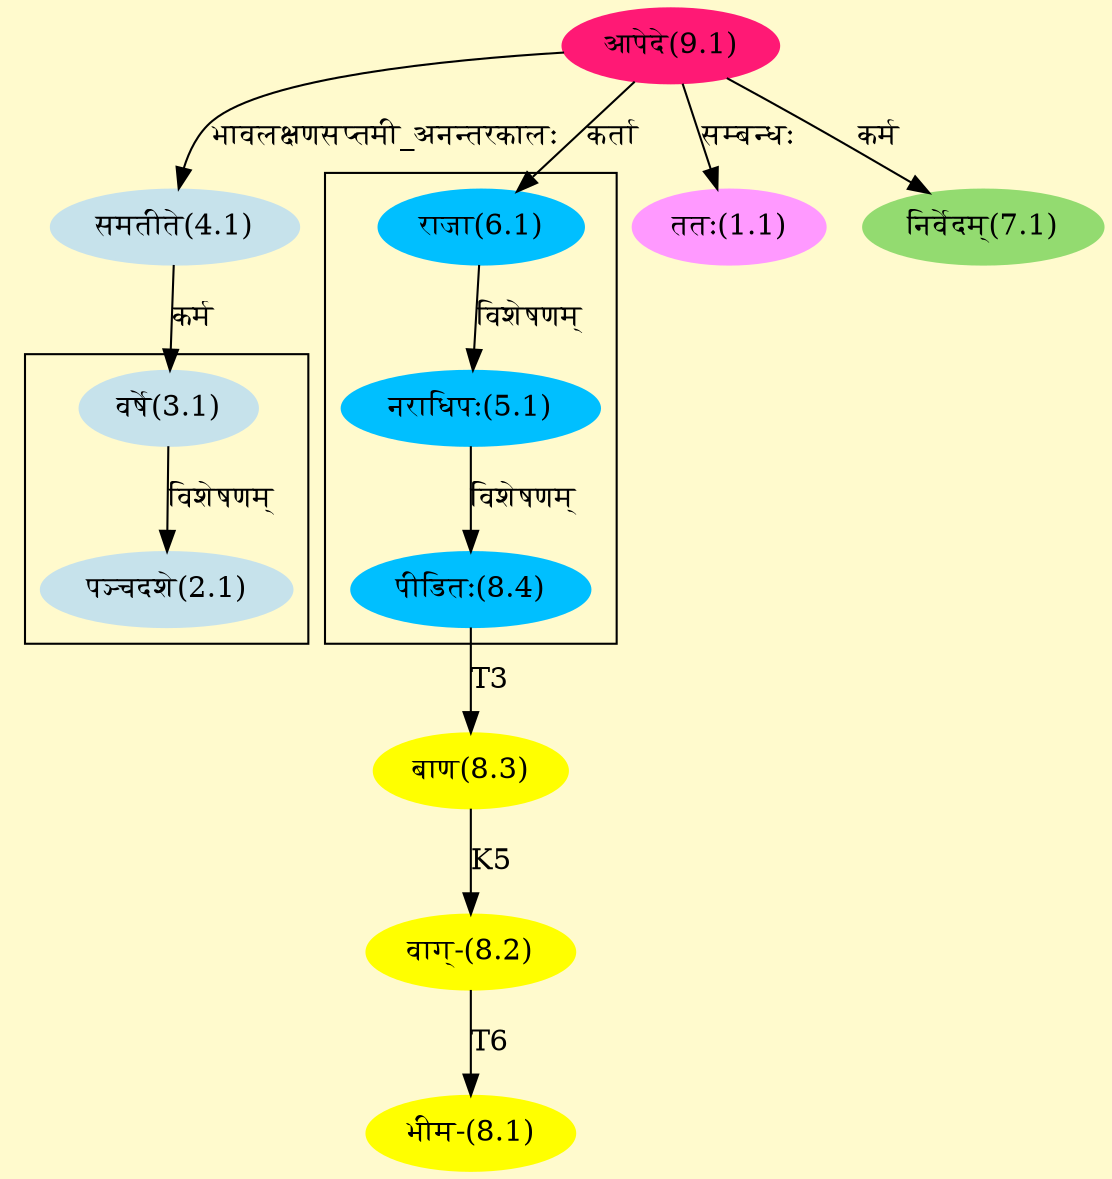 digraph G{
rankdir=BT;
 compound=true;
 bgcolor="lemonchiffon1";

subgraph cluster_1{
Node2_1 [style=filled, color="#C6E2EB" label = "पञ्चदशे(2.1)"]
Node3_1 [style=filled, color="#C6E2EB" label = "वर्षे(3.1)"]

}

subgraph cluster_2{
Node5_1 [style=filled, color="#00BFFF" label = "नराधिपः(5.1)"]
Node6_1 [style=filled, color="#00BFFF" label = "राजा(6.1)"]
Node8_4 [style=filled, color="#00BFFF" label = "पीडितः(8.4)"]

}
Node1_1 [style=filled, color="#FF99FF" label = "ततः(1.1)"]
Node9_1 [style=filled, color="#FF1975" label = "आपेदे(9.1)"]
Node3_1 [style=filled, color="#C6E2EB" label = "वर्षे(3.1)"]
Node4_1 [style=filled, color="#C6E2EB" label = "समतीते(4.1)"]
Node6_1 [style=filled, color="#00BFFF" label = "राजा(6.1)"]
Node7_1 [style=filled, color="#93DB70" label = "निर्वेदम्(7.1)"]
Node8_1 [style=filled, color="#FFFF00" label = "भीम-(8.1)"]
Node8_2 [style=filled, color="#FFFF00" label = "वाग्-(8.2)"]
Node8_3 [style=filled, color="#FFFF00" label = "बाण(8.3)"]
Node8_4 [style=filled, color="#00BFFF" label = "पीडितः(8.4)"]
Node5_1 [style=filled, color="#00BFFF" label = "नराधिपः(5.1)"]
/* Start of Relations section */

Node1_1 -> Node9_1 [  label="सम्बन्धः"  dir="back" ]
Node2_1 -> Node3_1 [  label="विशेषणम्"  dir="back" ]
Node3_1 -> Node4_1 [  label="कर्म"  dir="back" ]
Node4_1 -> Node9_1 [  label="भावलक्षणसप्तमी_अनन्तरकालः"  dir="back" ]
Node5_1 -> Node6_1 [  label="विशेषणम्"  dir="back" ]
Node6_1 -> Node9_1 [  label="कर्ता"  dir="back" ]
Node7_1 -> Node9_1 [  label="कर्म"  dir="back" ]
Node8_1 -> Node8_2 [  label="T6"  dir="back" ]
Node8_2 -> Node8_3 [  label="K5"  dir="back" ]
Node8_3 -> Node8_4 [  label="T3"  dir="back" ]
Node8_4 -> Node5_1 [  label="विशेषणम्"  dir="back" ]
}
